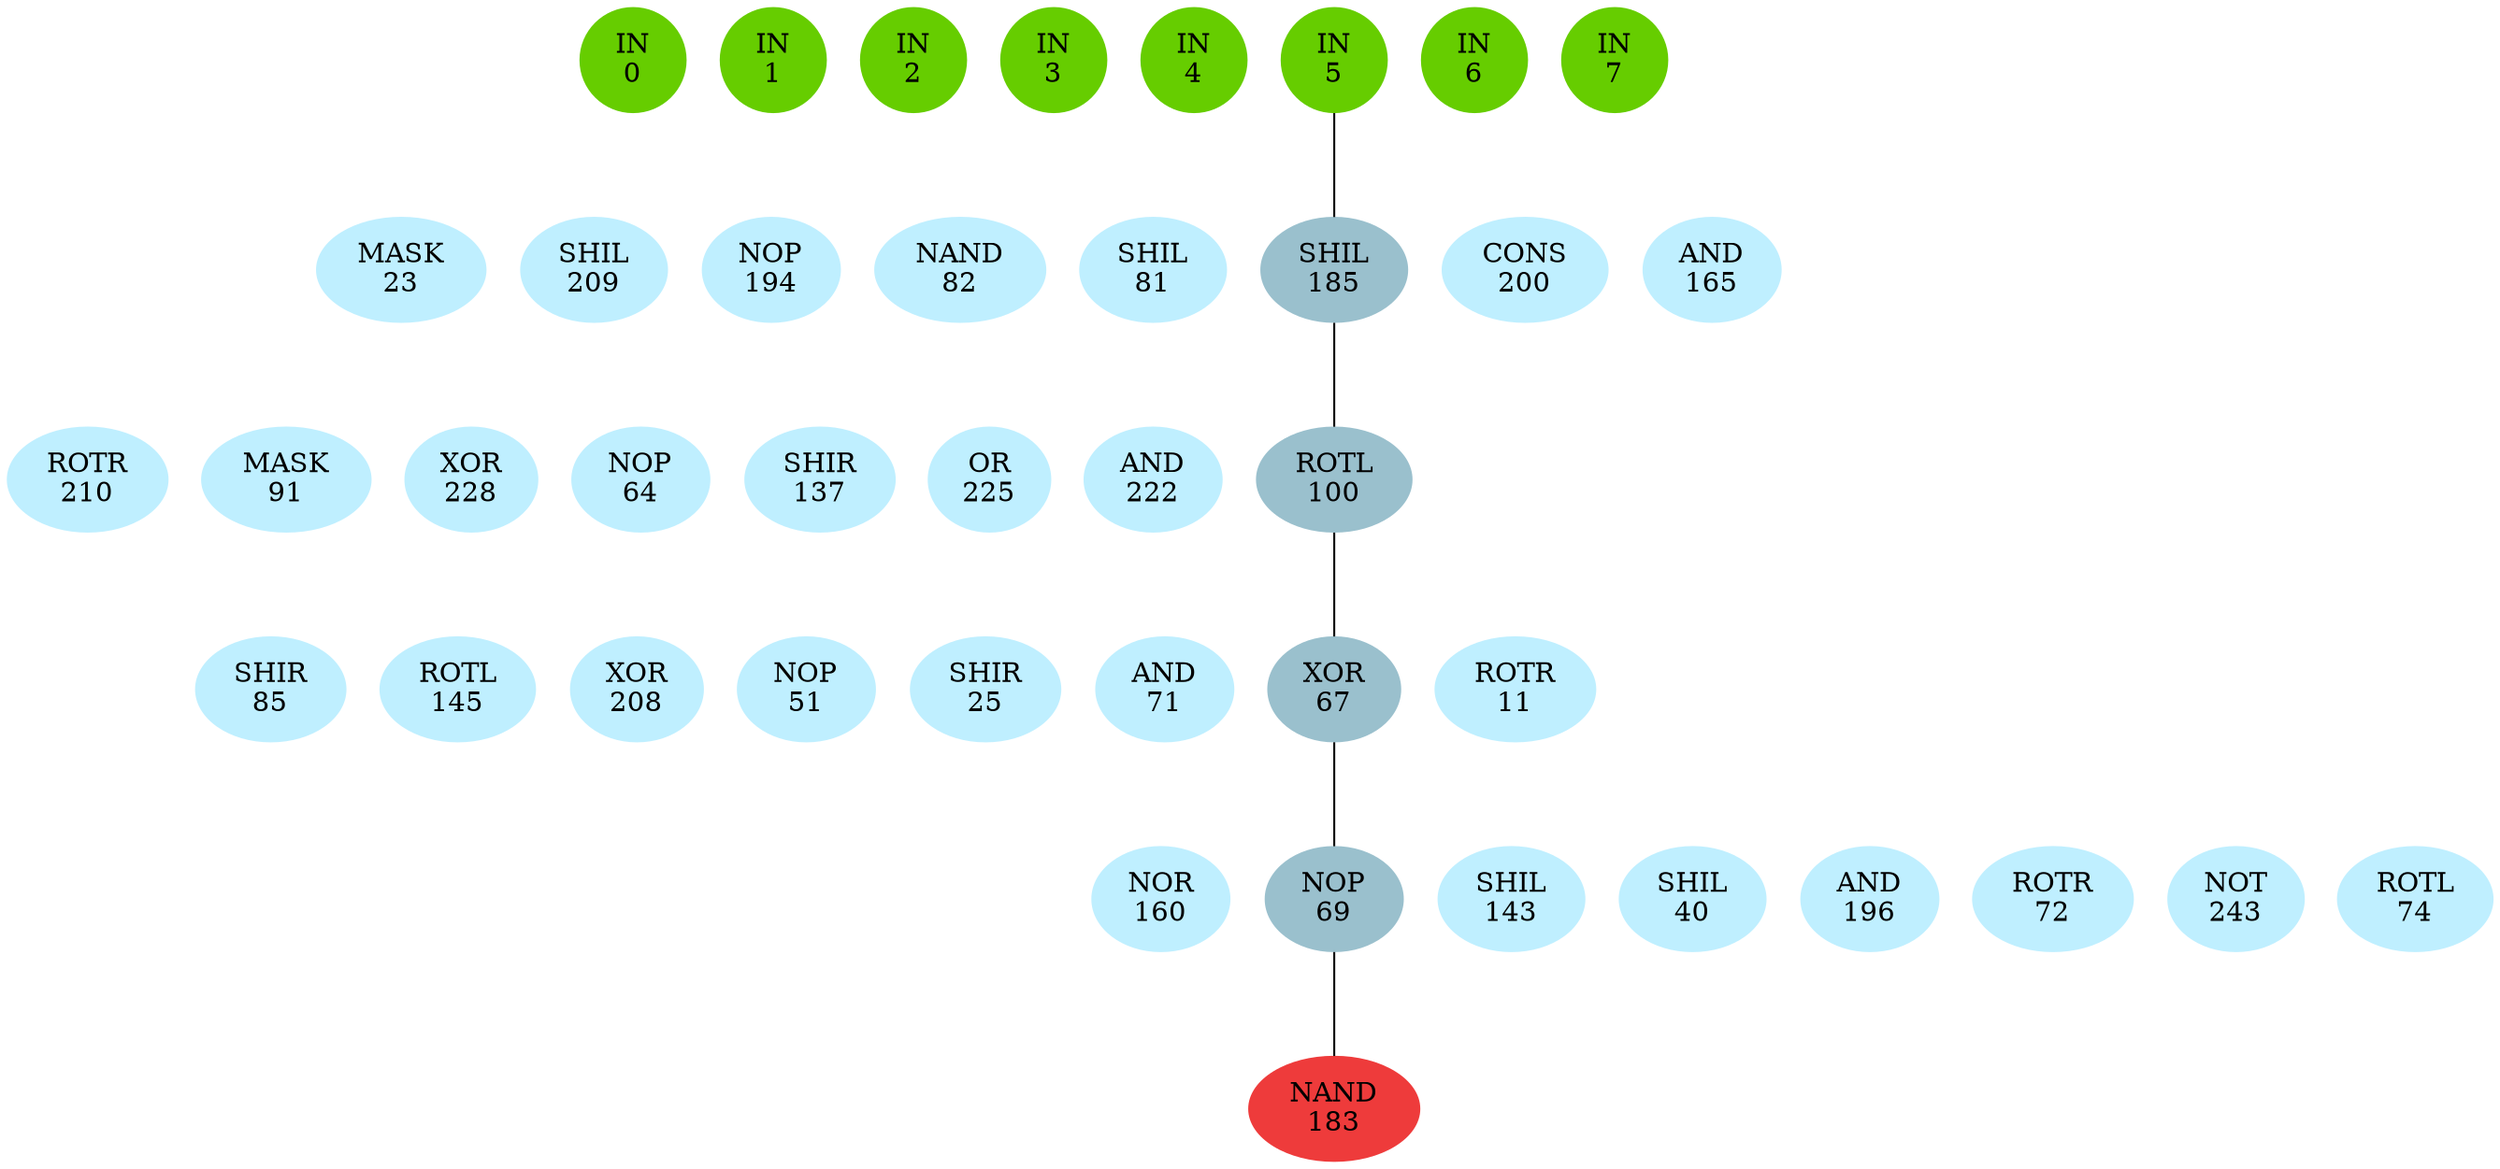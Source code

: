 graph EACircuit {
rankdir=BT;
ranksep=0.75;
ordering=out;
splines=polyline;
node [style=filled, color=lightblue2];

{ rank=same;
node [color=chartreuse3];
"-1_0"[label="IN\n0"];
node [color=chartreuse3];
"-1_1"[label="IN\n1"];
node [color=chartreuse3];
"-1_2"[label="IN\n2"];
node [color=chartreuse3];
"-1_3"[label="IN\n3"];
node [color=chartreuse3];
"-1_4"[label="IN\n4"];
node [color=chartreuse3];
"-1_5"[label="IN\n5"];
node [color=chartreuse3];
"-1_6"[label="IN\n6"];
node [color=chartreuse3];
"-1_7"[label="IN\n7"];
}
{ rank=same;
node [color=lightblue1];
"0_0"[label="MASK\n23"];
node [color=lightblue1];
"0_1"[label="SHIL\n209"];
node [color=lightblue1];
"0_2"[label="NOP\n194"];
node [color=lightblue1];
"0_3"[label="NAND\n82"];
node [color=lightblue1];
"0_4"[label="SHIL\n81"];
node [color=lightblue3];
"0_5"[label="SHIL\n185"];
node [color=lightblue1];
"0_6"[label="CONS\n200"];
node [color=lightblue1];
"0_7"[label="AND\n165"];
}
{ rank=same;
node [color=lightblue1];
"1_0"[label="ROTR\n210"];
node [color=lightblue1];
"1_1"[label="MASK\n91"];
node [color=lightblue1];
"1_2"[label="XOR\n228"];
node [color=lightblue1];
"1_3"[label="NOP\n64"];
node [color=lightblue1];
"1_4"[label="SHIR\n137"];
node [color=lightblue1];
"1_5"[label="OR\n225"];
node [color=lightblue1];
"1_6"[label="AND\n222"];
node [color=lightblue3];
"1_7"[label="ROTL\n100"];
}
{ rank=same;
node [color=lightblue1];
"2_0"[label="SHIR\n85"];
node [color=lightblue1];
"2_1"[label="ROTL\n145"];
node [color=lightblue1];
"2_2"[label="XOR\n208"];
node [color=lightblue1];
"2_3"[label="NOP\n51"];
node [color=lightblue1];
"2_4"[label="SHIR\n25"];
node [color=lightblue1];
"2_5"[label="AND\n71"];
node [color=lightblue3];
"2_6"[label="XOR\n67"];
node [color=lightblue1];
"2_7"[label="ROTR\n11"];
}
{ rank=same;
node [color=lightblue1];
"3_0"[label="NOR\n160"];
node [color=lightblue3];
"3_1"[label="NOP\n69"];
node [color=lightblue1];
"3_2"[label="SHIL\n143"];
node [color=lightblue1];
"3_3"[label="SHIL\n40"];
node [color=lightblue1];
"3_4"[label="AND\n196"];
node [color=lightblue1];
"3_5"[label="ROTR\n72"];
node [color=lightblue1];
"3_6"[label="NOT\n243"];
node [color=lightblue1];
"3_7"[label="ROTL\n74"];
}
{ rank=same;
node [color=brown2];
"4_0"[label="NAND\n183"];
}
edge[style=invis];
"-1_0" -- "-1_1" -- "-1_2" -- "-1_3" -- "-1_4" -- "-1_5" -- "-1_6" -- "-1_7";
"0_0" -- "0_1" -- "0_2" -- "0_3" -- "0_4" -- "0_5" -- "0_6" -- "0_7";
"1_0" -- "1_1" -- "1_2" -- "1_3" -- "1_4" -- "1_5" -- "1_6" -- "1_7";
"2_0" -- "2_1" -- "2_2" -- "2_3" -- "2_4" -- "2_5" -- "2_6" -- "2_7";
"3_0" -- "3_1" -- "3_2" -- "3_3" -- "3_4" -- "3_5" -- "3_6" -- "3_7";
"4_0" -- "4_0";
edge[style=solid];
"0_5" -- "-1_5";
"1_7" -- "0_5";
"2_6" -- "1_7";
"3_1" -- "2_6";
"4_0" -- "3_1";
}